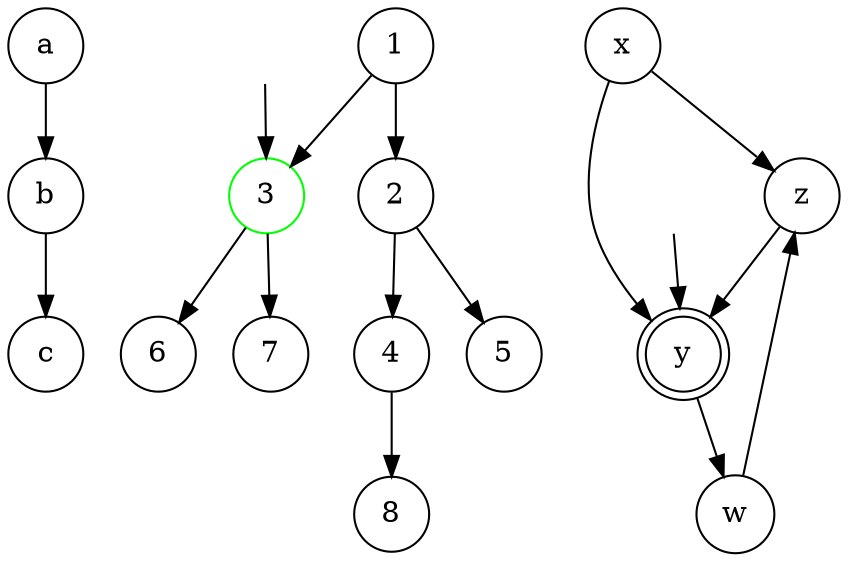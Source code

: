 digraph mem {
b [ shape = circle];
c [ shape = circle];
b -> { c};
a [ shape = circle];
b [ shape = circle];
a -> { b};
4 [ shape = circle];
8 [ shape = circle];
4 -> { 8};
3 [ color = green , shape = circle];
6 [ shape = circle];
7 [ shape = circle];
3 -> { 6 7};
2 [ shape = circle];
4 [ shape = circle];
5 [ shape = circle];
2 -> { 4 5};
1 [ shape = circle];
2 [ shape = circle];
3 [ color = green , shape = circle];
1 -> { 2 3};
z [ shape = circle];
y [ shape = doublecircle];
z -> { y};
w [ shape = circle];
z [ shape = circle];
w -> { z};
y [ shape = doublecircle];
w [ shape = circle];
y -> { w};
x [ shape = circle];
y [ shape = doublecircle];
z [ shape = circle];
x -> { y z};
hidden0 [shape = plaintext , label = ""];hidden0 -> 3
hidden1 [shape = plaintext , label = ""];hidden1 -> y
}
